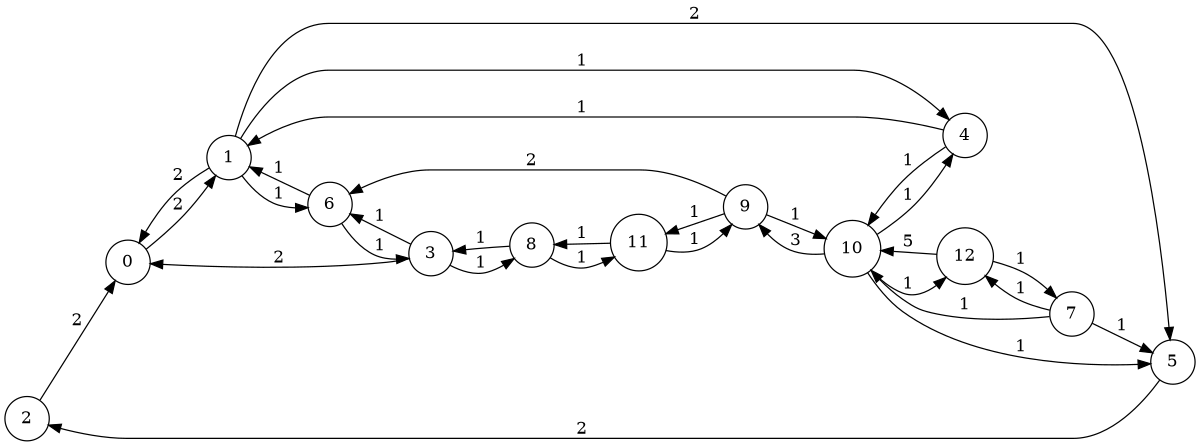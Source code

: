 digraph my_graph {
    rankdir=LR;
    size="8,5"
    node [shape = circle];
    2 -> 0 [label="2"];
    0 -> 1 [label="2"];
    5 -> 2 [label="2"];
    1 -> 5 [label="2"];
    1 -> 4 [label="1"];
    1 -> 6 [label="1"];
    1 -> 0 [label="2"];
    4 -> 1 [label="1"];
    4 -> 10 [label="1"];
    10 -> 4 [label="1"];
    10 -> 12 [label="1"];
    10 -> 5 [label="1"];
    10 -> 9 [label="3"];
    12 -> 10 [label="5"];
    12 -> 7 [label="1"];
    7 -> 5 [label="1"];
    7 -> 12 [label="1"];
    7 -> 10 [label="1"];
    9 -> 6 [label="2"];
    9 -> 10 [label="1"];
    9 -> 11 [label="1"];
    11 -> 9 [label="1"];
    11 -> 8 [label="1"];
    8 -> 11 [label="1"];
    8 -> 3 [label="1"];
    3 -> 0 [label="2"];
    3 -> 8 [label="1"];
    3 -> 6 [label="1"];
    6 -> 3 [label="1"];
    6 -> 1 [label="1"];
}
